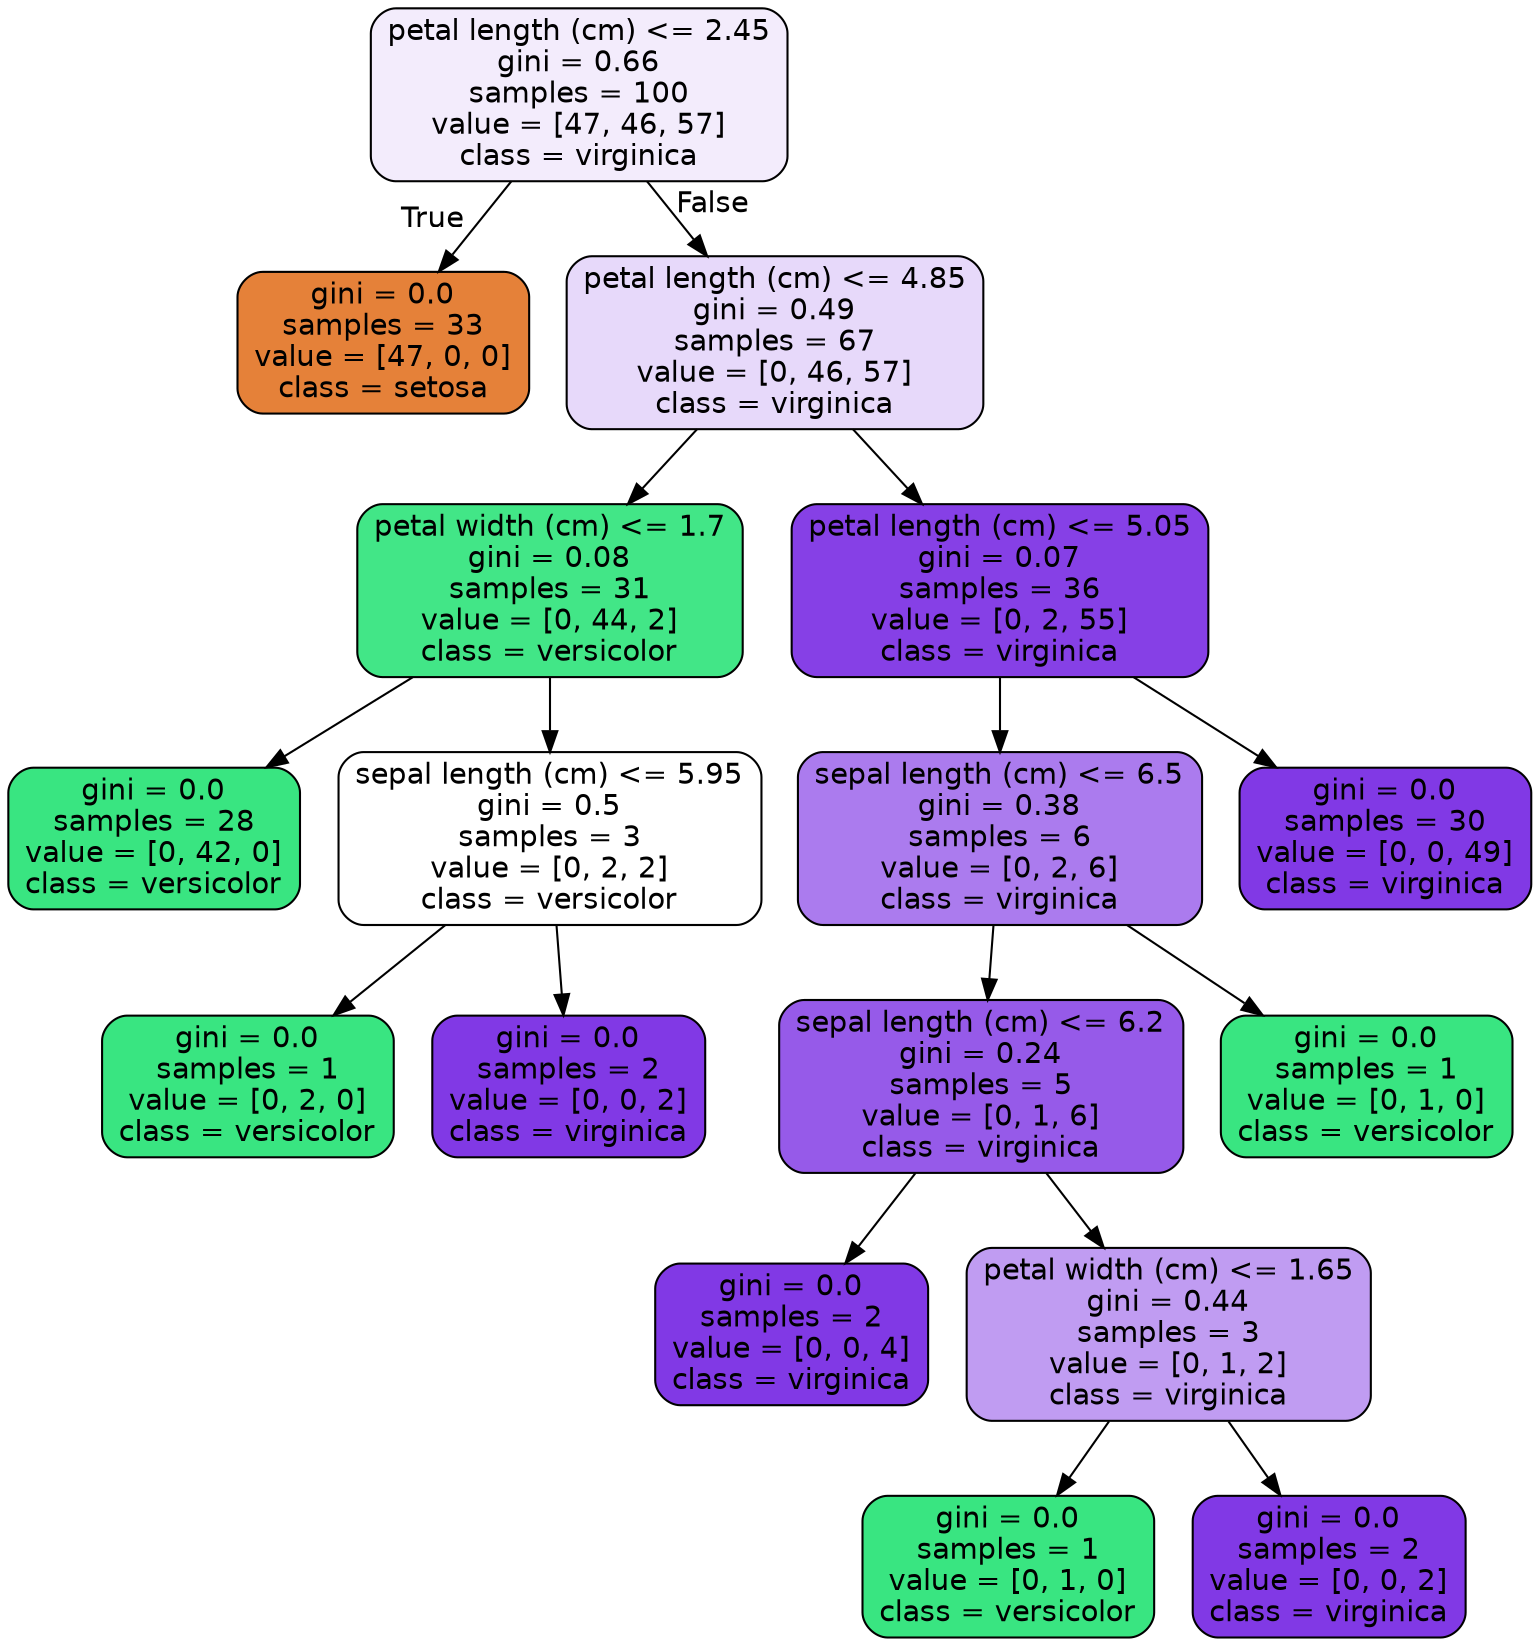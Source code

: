 digraph Tree {
node [shape=box, style="filled, rounded", color="black", fontname="helvetica"] ;
edge [fontname="helvetica"] ;
0 [label="petal length (cm) <= 2.45\ngini = 0.66\nsamples = 100\nvalue = [47, 46, 57]\nclass = virginica", fillcolor="#f3ecfc"] ;
1 [label="gini = 0.0\nsamples = 33\nvalue = [47, 0, 0]\nclass = setosa", fillcolor="#e58139"] ;
0 -> 1 [labeldistance=2.5, labelangle=45, headlabel="True"] ;
2 [label="petal length (cm) <= 4.85\ngini = 0.49\nsamples = 67\nvalue = [0, 46, 57]\nclass = virginica", fillcolor="#e7d9fa"] ;
0 -> 2 [labeldistance=2.5, labelangle=-45, headlabel="False"] ;
3 [label="petal width (cm) <= 1.7\ngini = 0.08\nsamples = 31\nvalue = [0, 44, 2]\nclass = versicolor", fillcolor="#42e687"] ;
2 -> 3 ;
4 [label="gini = 0.0\nsamples = 28\nvalue = [0, 42, 0]\nclass = versicolor", fillcolor="#39e581"] ;
3 -> 4 ;
5 [label="sepal length (cm) <= 5.95\ngini = 0.5\nsamples = 3\nvalue = [0, 2, 2]\nclass = versicolor", fillcolor="#ffffff"] ;
3 -> 5 ;
6 [label="gini = 0.0\nsamples = 1\nvalue = [0, 2, 0]\nclass = versicolor", fillcolor="#39e581"] ;
5 -> 6 ;
7 [label="gini = 0.0\nsamples = 2\nvalue = [0, 0, 2]\nclass = virginica", fillcolor="#8139e5"] ;
5 -> 7 ;
8 [label="petal length (cm) <= 5.05\ngini = 0.07\nsamples = 36\nvalue = [0, 2, 55]\nclass = virginica", fillcolor="#8640e6"] ;
2 -> 8 ;
9 [label="sepal length (cm) <= 6.5\ngini = 0.38\nsamples = 6\nvalue = [0, 2, 6]\nclass = virginica", fillcolor="#ab7bee"] ;
8 -> 9 ;
10 [label="sepal length (cm) <= 6.2\ngini = 0.24\nsamples = 5\nvalue = [0, 1, 6]\nclass = virginica", fillcolor="#965ae9"] ;
9 -> 10 ;
11 [label="gini = 0.0\nsamples = 2\nvalue = [0, 0, 4]\nclass = virginica", fillcolor="#8139e5"] ;
10 -> 11 ;
12 [label="petal width (cm) <= 1.65\ngini = 0.44\nsamples = 3\nvalue = [0, 1, 2]\nclass = virginica", fillcolor="#c09cf2"] ;
10 -> 12 ;
13 [label="gini = 0.0\nsamples = 1\nvalue = [0, 1, 0]\nclass = versicolor", fillcolor="#39e581"] ;
12 -> 13 ;
14 [label="gini = 0.0\nsamples = 2\nvalue = [0, 0, 2]\nclass = virginica", fillcolor="#8139e5"] ;
12 -> 14 ;
15 [label="gini = 0.0\nsamples = 1\nvalue = [0, 1, 0]\nclass = versicolor", fillcolor="#39e581"] ;
9 -> 15 ;
16 [label="gini = 0.0\nsamples = 30\nvalue = [0, 0, 49]\nclass = virginica", fillcolor="#8139e5"] ;
8 -> 16 ;
}